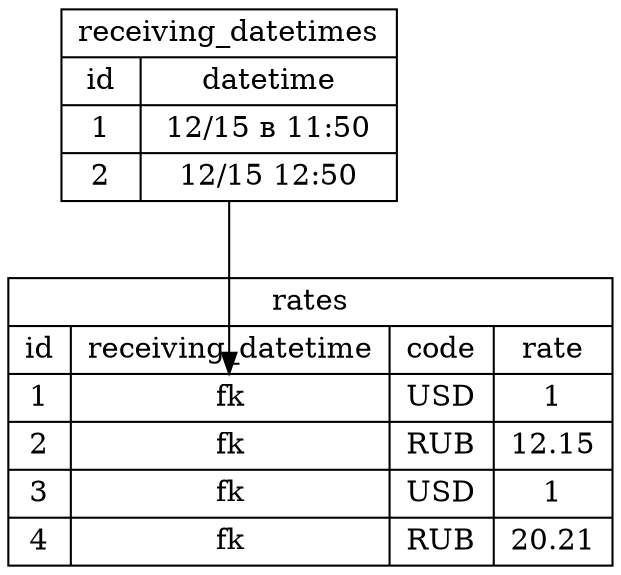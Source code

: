 /*
Database architecture.
*/

digraph Database {
    rates [shape=record, label="{rates|{
        {id|1|2|3|4}|
        {receiving_datetime|<receiving_datetime> fk|fk|fk|fk}|
        {code|USD|RUB|USD|RUB}|
        {rate|1|12.15|1|20.21}
    }}"];
    receiving_datetimes [shape=record, label="{receiving_datetimes|{
        {id|1|2}|
        {datetime|12/15 в 11:50|12/15 12:50}
    }}"];

    receiving_datetimes -> rates:receiving_datetime;
}
